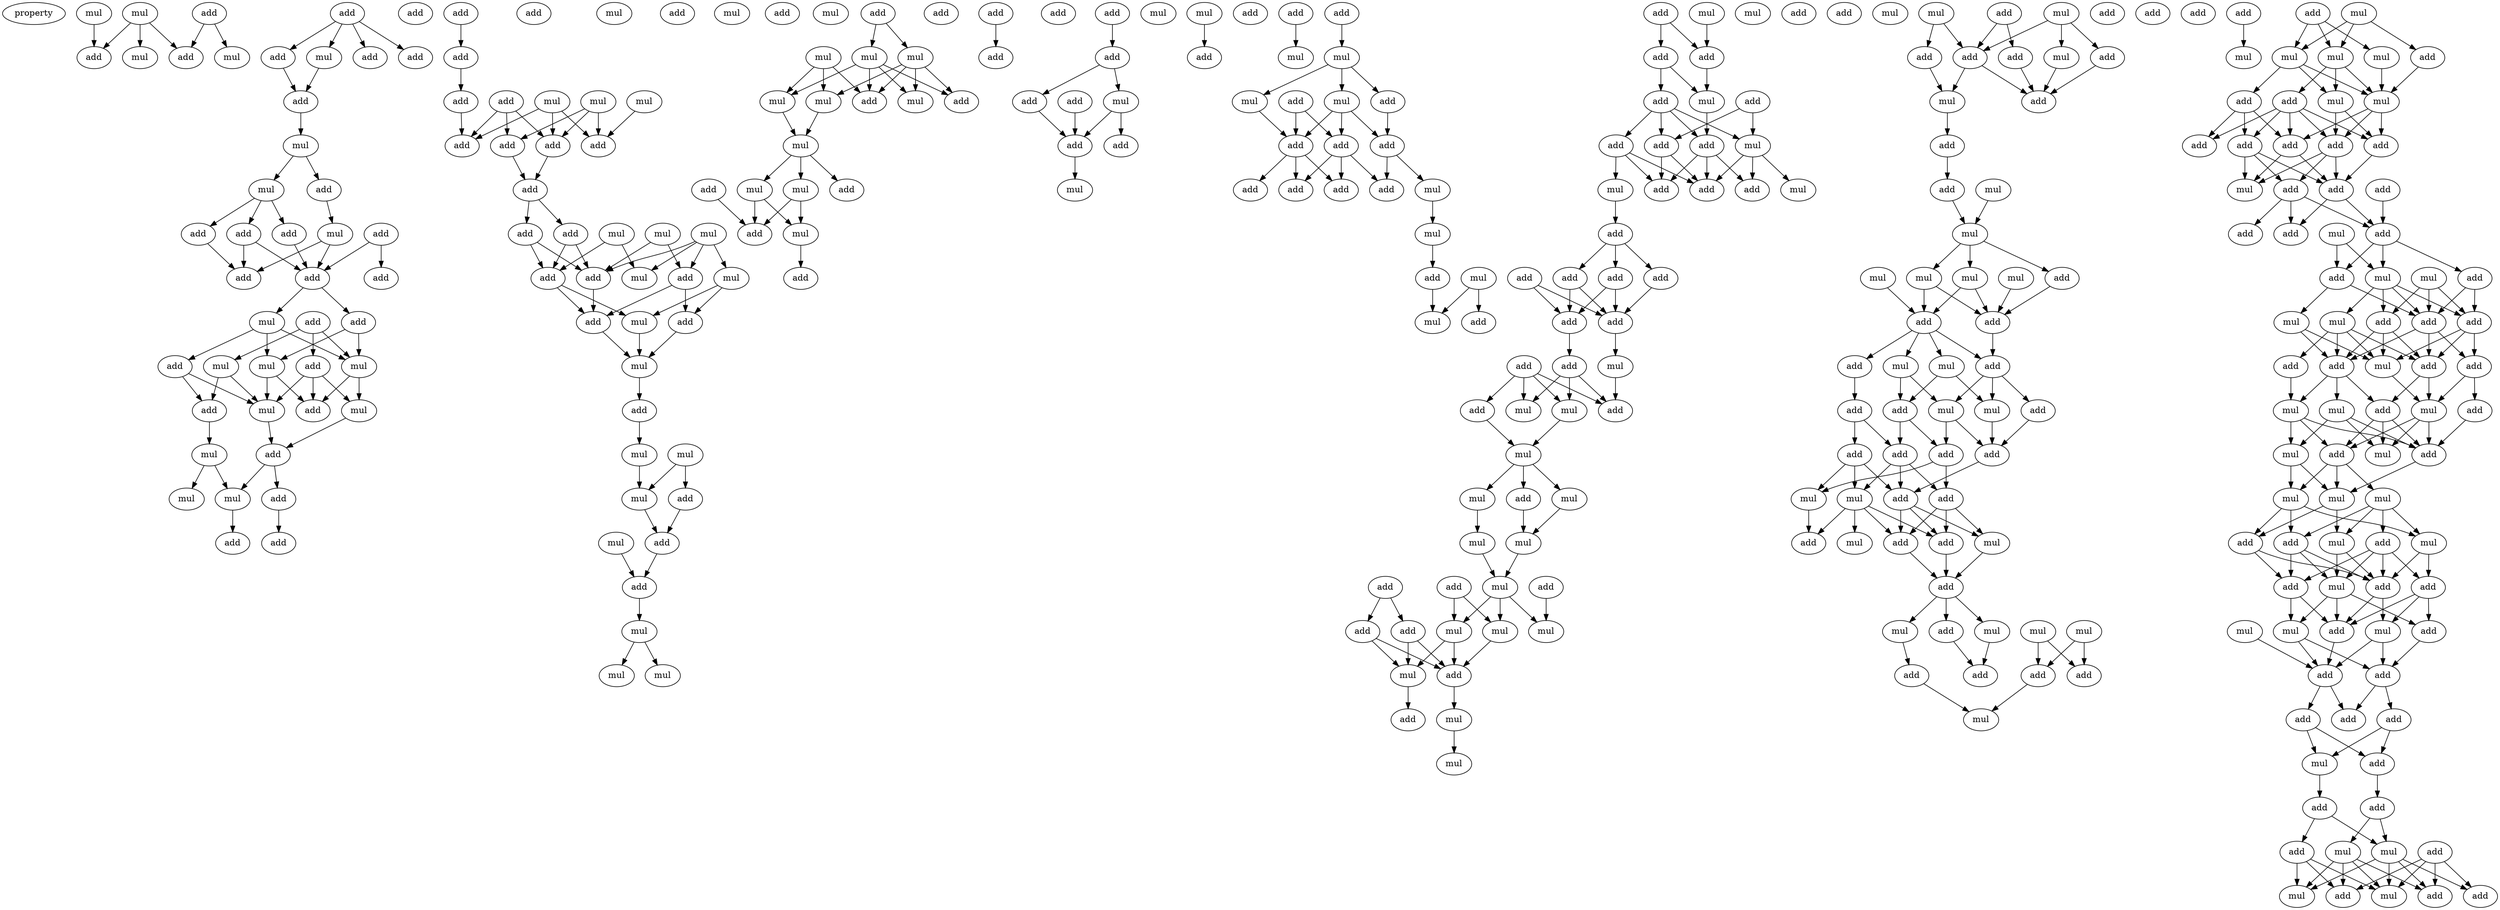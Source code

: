 digraph {
    node [fontcolor=black]
    property [mul=2,lf=1.5]
    0 [ label = mul ];
    1 [ label = add ];
    2 [ label = mul ];
    3 [ label = mul ];
    4 [ label = mul ];
    5 [ label = add ];
    6 [ label = add ];
    7 [ label = add ];
    8 [ label = add ];
    9 [ label = mul ];
    10 [ label = add ];
    11 [ label = add ];
    12 [ label = add ];
    13 [ label = add ];
    14 [ label = mul ];
    15 [ label = add ];
    16 [ label = mul ];
    17 [ label = add ];
    18 [ label = add ];
    19 [ label = add ];
    20 [ label = mul ];
    21 [ label = add ];
    22 [ label = add ];
    23 [ label = add ];
    24 [ label = add ];
    25 [ label = mul ];
    26 [ label = add ];
    27 [ label = add ];
    28 [ label = add ];
    29 [ label = mul ];
    30 [ label = mul ];
    31 [ label = mul ];
    32 [ label = add ];
    33 [ label = add ];
    34 [ label = add ];
    35 [ label = mul ];
    36 [ label = mul ];
    37 [ label = add ];
    38 [ label = mul ];
    39 [ label = mul ];
    40 [ label = add ];
    41 [ label = mul ];
    42 [ label = add ];
    43 [ label = add ];
    44 [ label = add ];
    45 [ label = add ];
    46 [ label = add ];
    47 [ label = mul ];
    48 [ label = mul ];
    49 [ label = add ];
    50 [ label = mul ];
    51 [ label = add ];
    52 [ label = add ];
    53 [ label = add ];
    54 [ label = add ];
    55 [ label = add ];
    56 [ label = add ];
    57 [ label = add ];
    58 [ label = mul ];
    59 [ label = add ];
    60 [ label = mul ];
    61 [ label = mul ];
    62 [ label = mul ];
    63 [ label = add ];
    64 [ label = add ];
    65 [ label = mul ];
    66 [ label = add ];
    67 [ label = add ];
    68 [ label = add ];
    69 [ label = mul ];
    70 [ label = mul ];
    71 [ label = add ];
    72 [ label = mul ];
    73 [ label = mul ];
    74 [ label = add ];
    75 [ label = mul ];
    76 [ label = mul ];
    77 [ label = add ];
    78 [ label = mul ];
    79 [ label = mul ];
    80 [ label = add ];
    81 [ label = add ];
    82 [ label = add ];
    83 [ label = mul ];
    84 [ label = mul ];
    85 [ label = mul ];
    86 [ label = mul ];
    87 [ label = add ];
    88 [ label = mul ];
    89 [ label = mul ];
    90 [ label = mul ];
    91 [ label = mul ];
    92 [ label = mul ];
    93 [ label = add ];
    94 [ label = add ];
    95 [ label = mul ];
    96 [ label = mul ];
    97 [ label = add ];
    98 [ label = mul ];
    99 [ label = mul ];
    100 [ label = add ];
    101 [ label = add ];
    102 [ label = add ];
    103 [ label = mul ];
    104 [ label = add ];
    105 [ label = add ];
    106 [ label = add ];
    107 [ label = add ];
    108 [ label = add ];
    109 [ label = add ];
    110 [ label = add ];
    111 [ label = add ];
    112 [ label = mul ];
    113 [ label = mul ];
    114 [ label = add ];
    115 [ label = add ];
    116 [ label = mul ];
    117 [ label = mul ];
    118 [ label = add ];
    119 [ label = add ];
    120 [ label = add ];
    121 [ label = mul ];
    122 [ label = add ];
    123 [ label = mul ];
    124 [ label = mul ];
    125 [ label = mul ];
    126 [ label = add ];
    127 [ label = add ];
    128 [ label = add ];
    129 [ label = add ];
    130 [ label = add ];
    131 [ label = mul ];
    132 [ label = add ];
    133 [ label = add ];
    134 [ label = add ];
    135 [ label = add ];
    136 [ label = mul ];
    137 [ label = add ];
    138 [ label = mul ];
    139 [ label = mul ];
    140 [ label = add ];
    141 [ label = mul ];
    142 [ label = add ];
    143 [ label = mul ];
    144 [ label = add ];
    145 [ label = add ];
    146 [ label = mul ];
    147 [ label = add ];
    148 [ label = add ];
    149 [ label = add ];
    150 [ label = mul ];
    151 [ label = add ];
    152 [ label = add ];
    153 [ label = add ];
    154 [ label = add ];
    155 [ label = add ];
    156 [ label = mul ];
    157 [ label = mul ];
    158 [ label = add ];
    159 [ label = add ];
    160 [ label = add ];
    161 [ label = add ];
    162 [ label = add ];
    163 [ label = add ];
    164 [ label = add ];
    165 [ label = add ];
    166 [ label = mul ];
    167 [ label = add ];
    168 [ label = add ];
    169 [ label = mul ];
    170 [ label = mul ];
    171 [ label = add ];
    172 [ label = add ];
    173 [ label = mul ];
    174 [ label = mul ];
    175 [ label = mul ];
    176 [ label = add ];
    177 [ label = mul ];
    178 [ label = add ];
    179 [ label = mul ];
    180 [ label = mul ];
    181 [ label = add ];
    182 [ label = add ];
    183 [ label = add ];
    184 [ label = mul ];
    185 [ label = mul ];
    186 [ label = mul ];
    187 [ label = add ];
    188 [ label = mul ];
    189 [ label = add ];
    190 [ label = mul ];
    191 [ label = add ];
    192 [ label = add ];
    193 [ label = mul ];
    194 [ label = mul ];
    195 [ label = mul ];
    196 [ label = mul ];
    197 [ label = add ];
    198 [ label = add ];
    199 [ label = add ];
    200 [ label = mul ];
    201 [ label = add ];
    202 [ label = add ];
    203 [ label = mul ];
    204 [ label = add ];
    205 [ label = add ];
    206 [ label = add ];
    207 [ label = add ];
    208 [ label = add ];
    209 [ label = mul ];
    210 [ label = mul ];
    211 [ label = mul ];
    212 [ label = mul ];
    213 [ label = mul ];
    214 [ label = add ];
    215 [ label = mul ];
    216 [ label = add ];
    217 [ label = add ];
    218 [ label = add ];
    219 [ label = mul ];
    220 [ label = mul ];
    221 [ label = add ];
    222 [ label = mul ];
    223 [ label = add ];
    224 [ label = mul ];
    225 [ label = add ];
    226 [ label = add ];
    227 [ label = add ];
    228 [ label = add ];
    229 [ label = add ];
    230 [ label = add ];
    231 [ label = mul ];
    232 [ label = mul ];
    233 [ label = add ];
    234 [ label = add ];
    235 [ label = add ];
    236 [ label = add ];
    237 [ label = mul ];
    238 [ label = mul ];
    239 [ label = add ];
    240 [ label = add ];
    241 [ label = mul ];
    242 [ label = add ];
    243 [ label = mul ];
    244 [ label = mul ];
    245 [ label = mul ];
    246 [ label = add ];
    247 [ label = add ];
    248 [ label = add ];
    249 [ label = add ];
    250 [ label = mul ];
    251 [ label = add ];
    252 [ label = add ];
    253 [ label = mul ];
    254 [ label = add ];
    255 [ label = mul ];
    256 [ label = add ];
    257 [ label = mul ];
    258 [ label = mul ];
    259 [ label = mul ];
    260 [ label = mul ];
    261 [ label = add ];
    262 [ label = mul ];
    263 [ label = add ];
    264 [ label = add ];
    265 [ label = add ];
    266 [ label = add ];
    267 [ label = add ];
    268 [ label = add ];
    269 [ label = add ];
    270 [ label = add ];
    271 [ label = mul ];
    272 [ label = add ];
    273 [ label = add ];
    274 [ label = add ];
    275 [ label = mul ];
    276 [ label = add ];
    277 [ label = add ];
    278 [ label = mul ];
    279 [ label = add ];
    280 [ label = mul ];
    281 [ label = mul ];
    282 [ label = add ];
    283 [ label = mul ];
    284 [ label = add ];
    285 [ label = add ];
    286 [ label = add ];
    287 [ label = add ];
    288 [ label = mul ];
    289 [ label = add ];
    290 [ label = add ];
    291 [ label = add ];
    292 [ label = mul ];
    293 [ label = mul ];
    294 [ label = mul ];
    295 [ label = add ];
    296 [ label = add ];
    297 [ label = mul ];
    298 [ label = mul ];
    299 [ label = add ];
    300 [ label = mul ];
    301 [ label = mul ];
    302 [ label = mul ];
    303 [ label = mul ];
    304 [ label = mul ];
    305 [ label = add ];
    306 [ label = add ];
    307 [ label = add ];
    308 [ label = add ];
    309 [ label = mul ];
    310 [ label = add ];
    311 [ label = add ];
    312 [ label = mul ];
    313 [ label = add ];
    314 [ label = add ];
    315 [ label = mul ];
    316 [ label = mul ];
    317 [ label = add ];
    318 [ label = add ];
    319 [ label = add ];
    320 [ label = add ];
    321 [ label = add ];
    322 [ label = mul ];
    323 [ label = add ];
    324 [ label = add ];
    325 [ label = add ];
    326 [ label = mul ];
    327 [ label = add ];
    328 [ label = mul ];
    329 [ label = add ];
    330 [ label = mul ];
    331 [ label = add ];
    332 [ label = add ];
    333 [ label = add ];
    334 [ label = mul ];
    0 -> 3 [ name = 0 ];
    0 -> 5 [ name = 1 ];
    0 -> 6 [ name = 2 ];
    1 -> 4 [ name = 3 ];
    1 -> 5 [ name = 4 ];
    2 -> 6 [ name = 5 ];
    7 -> 8 [ name = 6 ];
    7 -> 9 [ name = 7 ];
    7 -> 10 [ name = 8 ];
    7 -> 11 [ name = 9 ];
    8 -> 13 [ name = 10 ];
    9 -> 13 [ name = 11 ];
    13 -> 14 [ name = 12 ];
    14 -> 15 [ name = 13 ];
    14 -> 16 [ name = 14 ];
    15 -> 20 [ name = 15 ];
    16 -> 17 [ name = 16 ];
    16 -> 18 [ name = 17 ];
    16 -> 19 [ name = 18 ];
    17 -> 22 [ name = 19 ];
    18 -> 24 [ name = 20 ];
    19 -> 22 [ name = 21 ];
    19 -> 24 [ name = 22 ];
    20 -> 22 [ name = 23 ];
    20 -> 24 [ name = 24 ];
    21 -> 23 [ name = 25 ];
    21 -> 24 [ name = 26 ];
    24 -> 25 [ name = 27 ];
    24 -> 26 [ name = 28 ];
    25 -> 29 [ name = 29 ];
    25 -> 31 [ name = 30 ];
    25 -> 32 [ name = 31 ];
    26 -> 29 [ name = 32 ];
    26 -> 31 [ name = 33 ];
    27 -> 28 [ name = 34 ];
    27 -> 30 [ name = 35 ];
    27 -> 31 [ name = 36 ];
    28 -> 34 [ name = 37 ];
    28 -> 35 [ name = 38 ];
    28 -> 36 [ name = 39 ];
    29 -> 34 [ name = 40 ];
    29 -> 35 [ name = 41 ];
    30 -> 33 [ name = 42 ];
    30 -> 35 [ name = 43 ];
    31 -> 34 [ name = 44 ];
    31 -> 36 [ name = 45 ];
    32 -> 33 [ name = 46 ];
    32 -> 35 [ name = 47 ];
    33 -> 38 [ name = 48 ];
    35 -> 37 [ name = 49 ];
    36 -> 37 [ name = 50 ];
    37 -> 39 [ name = 51 ];
    37 -> 40 [ name = 52 ];
    38 -> 39 [ name = 53 ];
    38 -> 41 [ name = 54 ];
    39 -> 45 [ name = 55 ];
    40 -> 44 [ name = 56 ];
    42 -> 46 [ name = 57 ];
    46 -> 51 [ name = 58 ];
    47 -> 55 [ name = 59 ];
    48 -> 52 [ name = 60 ];
    48 -> 53 [ name = 61 ];
    48 -> 55 [ name = 62 ];
    49 -> 52 [ name = 63 ];
    49 -> 53 [ name = 64 ];
    49 -> 54 [ name = 65 ];
    50 -> 52 [ name = 66 ];
    50 -> 54 [ name = 67 ];
    50 -> 55 [ name = 68 ];
    51 -> 53 [ name = 69 ];
    52 -> 56 [ name = 70 ];
    54 -> 56 [ name = 71 ];
    56 -> 57 [ name = 72 ];
    56 -> 59 [ name = 73 ];
    57 -> 63 [ name = 74 ];
    57 -> 66 [ name = 75 ];
    58 -> 62 [ name = 76 ];
    58 -> 66 [ name = 77 ];
    59 -> 63 [ name = 78 ];
    59 -> 66 [ name = 79 ];
    60 -> 62 [ name = 80 ];
    60 -> 63 [ name = 81 ];
    60 -> 64 [ name = 82 ];
    60 -> 65 [ name = 83 ];
    61 -> 63 [ name = 84 ];
    61 -> 64 [ name = 85 ];
    63 -> 67 [ name = 86 ];
    64 -> 67 [ name = 87 ];
    64 -> 68 [ name = 88 ];
    65 -> 68 [ name = 89 ];
    65 -> 69 [ name = 90 ];
    66 -> 67 [ name = 91 ];
    66 -> 69 [ name = 92 ];
    67 -> 70 [ name = 93 ];
    68 -> 70 [ name = 94 ];
    69 -> 70 [ name = 95 ];
    70 -> 71 [ name = 96 ];
    71 -> 73 [ name = 97 ];
    73 -> 76 [ name = 98 ];
    75 -> 76 [ name = 99 ];
    75 -> 77 [ name = 100 ];
    76 -> 80 [ name = 101 ];
    77 -> 80 [ name = 102 ];
    79 -> 82 [ name = 103 ];
    80 -> 82 [ name = 104 ];
    82 -> 83 [ name = 105 ];
    83 -> 85 [ name = 106 ];
    83 -> 86 [ name = 107 ];
    87 -> 88 [ name = 108 ];
    87 -> 90 [ name = 109 ];
    88 -> 91 [ name = 110 ];
    88 -> 92 [ name = 111 ];
    88 -> 93 [ name = 112 ];
    88 -> 94 [ name = 113 ];
    89 -> 91 [ name = 114 ];
    89 -> 93 [ name = 115 ];
    89 -> 95 [ name = 116 ];
    90 -> 92 [ name = 117 ];
    90 -> 93 [ name = 118 ];
    90 -> 94 [ name = 119 ];
    90 -> 95 [ name = 120 ];
    91 -> 96 [ name = 121 ];
    95 -> 96 [ name = 122 ];
    96 -> 98 [ name = 123 ];
    96 -> 99 [ name = 124 ];
    96 -> 101 [ name = 125 ];
    98 -> 102 [ name = 126 ];
    98 -> 103 [ name = 127 ];
    99 -> 102 [ name = 128 ];
    99 -> 103 [ name = 129 ];
    100 -> 102 [ name = 130 ];
    103 -> 105 [ name = 131 ];
    104 -> 108 [ name = 132 ];
    107 -> 109 [ name = 133 ];
    109 -> 111 [ name = 134 ];
    109 -> 112 [ name = 135 ];
    110 -> 115 [ name = 136 ];
    111 -> 115 [ name = 137 ];
    112 -> 114 [ name = 138 ];
    112 -> 115 [ name = 139 ];
    115 -> 116 [ name = 140 ];
    117 -> 119 [ name = 141 ];
    120 -> 121 [ name = 142 ];
    122 -> 123 [ name = 143 ];
    123 -> 124 [ name = 144 ];
    123 -> 125 [ name = 145 ];
    123 -> 126 [ name = 146 ];
    124 -> 128 [ name = 147 ];
    124 -> 129 [ name = 148 ];
    124 -> 130 [ name = 149 ];
    125 -> 130 [ name = 150 ];
    126 -> 128 [ name = 151 ];
    127 -> 129 [ name = 152 ];
    127 -> 130 [ name = 153 ];
    128 -> 131 [ name = 154 ];
    128 -> 135 [ name = 155 ];
    129 -> 133 [ name = 156 ];
    129 -> 134 [ name = 157 ];
    129 -> 135 [ name = 158 ];
    130 -> 132 [ name = 159 ];
    130 -> 133 [ name = 160 ];
    130 -> 134 [ name = 161 ];
    131 -> 136 [ name = 162 ];
    136 -> 137 [ name = 163 ];
    137 -> 139 [ name = 164 ];
    138 -> 139 [ name = 165 ];
    138 -> 140 [ name = 166 ];
    141 -> 144 [ name = 167 ];
    142 -> 144 [ name = 168 ];
    142 -> 145 [ name = 169 ];
    144 -> 146 [ name = 170 ];
    145 -> 146 [ name = 171 ];
    145 -> 148 [ name = 172 ];
    146 -> 149 [ name = 173 ];
    147 -> 150 [ name = 174 ];
    147 -> 151 [ name = 175 ];
    148 -> 149 [ name = 176 ];
    148 -> 150 [ name = 177 ];
    148 -> 151 [ name = 178 ];
    148 -> 152 [ name = 179 ];
    149 -> 153 [ name = 180 ];
    149 -> 154 [ name = 181 ];
    149 -> 155 [ name = 182 ];
    150 -> 154 [ name = 183 ];
    150 -> 155 [ name = 184 ];
    150 -> 157 [ name = 185 ];
    151 -> 153 [ name = 186 ];
    151 -> 154 [ name = 187 ];
    152 -> 153 [ name = 188 ];
    152 -> 154 [ name = 189 ];
    152 -> 156 [ name = 190 ];
    156 -> 158 [ name = 191 ];
    158 -> 160 [ name = 192 ];
    158 -> 161 [ name = 193 ];
    158 -> 162 [ name = 194 ];
    159 -> 163 [ name = 195 ];
    159 -> 164 [ name = 196 ];
    160 -> 163 [ name = 197 ];
    160 -> 164 [ name = 198 ];
    161 -> 164 [ name = 199 ];
    162 -> 163 [ name = 200 ];
    162 -> 164 [ name = 201 ];
    163 -> 167 [ name = 202 ];
    164 -> 166 [ name = 203 ];
    165 -> 168 [ name = 204 ];
    165 -> 169 [ name = 205 ];
    165 -> 170 [ name = 206 ];
    165 -> 172 [ name = 207 ];
    166 -> 172 [ name = 208 ];
    167 -> 169 [ name = 209 ];
    167 -> 170 [ name = 210 ];
    167 -> 172 [ name = 211 ];
    168 -> 173 [ name = 212 ];
    169 -> 173 [ name = 213 ];
    173 -> 174 [ name = 214 ];
    173 -> 175 [ name = 215 ];
    173 -> 178 [ name = 216 ];
    174 -> 180 [ name = 217 ];
    175 -> 179 [ name = 218 ];
    178 -> 180 [ name = 219 ];
    179 -> 184 [ name = 220 ];
    180 -> 184 [ name = 221 ];
    181 -> 187 [ name = 222 ];
    181 -> 189 [ name = 223 ];
    182 -> 185 [ name = 224 ];
    182 -> 188 [ name = 225 ];
    183 -> 186 [ name = 226 ];
    184 -> 185 [ name = 227 ];
    184 -> 186 [ name = 228 ];
    184 -> 188 [ name = 229 ];
    185 -> 190 [ name = 230 ];
    185 -> 191 [ name = 231 ];
    187 -> 190 [ name = 232 ];
    187 -> 191 [ name = 233 ];
    188 -> 191 [ name = 234 ];
    189 -> 190 [ name = 235 ];
    189 -> 191 [ name = 236 ];
    190 -> 192 [ name = 237 ];
    191 -> 193 [ name = 238 ];
    193 -> 194 [ name = 239 ];
    195 -> 198 [ name = 240 ];
    195 -> 202 [ name = 241 ];
    196 -> 199 [ name = 242 ];
    196 -> 200 [ name = 243 ];
    196 -> 202 [ name = 244 ];
    197 -> 201 [ name = 245 ];
    197 -> 202 [ name = 246 ];
    198 -> 203 [ name = 247 ];
    199 -> 204 [ name = 248 ];
    200 -> 204 [ name = 249 ];
    201 -> 204 [ name = 250 ];
    202 -> 203 [ name = 251 ];
    202 -> 204 [ name = 252 ];
    203 -> 205 [ name = 253 ];
    205 -> 208 [ name = 254 ];
    208 -> 210 [ name = 255 ];
    209 -> 210 [ name = 256 ];
    210 -> 212 [ name = 257 ];
    210 -> 213 [ name = 258 ];
    210 -> 214 [ name = 259 ];
    211 -> 216 [ name = 260 ];
    212 -> 216 [ name = 261 ];
    212 -> 217 [ name = 262 ];
    213 -> 216 [ name = 263 ];
    213 -> 217 [ name = 264 ];
    214 -> 217 [ name = 265 ];
    215 -> 217 [ name = 266 ];
    216 -> 218 [ name = 267 ];
    216 -> 219 [ name = 268 ];
    216 -> 220 [ name = 269 ];
    216 -> 221 [ name = 270 ];
    217 -> 221 [ name = 271 ];
    218 -> 226 [ name = 272 ];
    219 -> 222 [ name = 273 ];
    219 -> 223 [ name = 274 ];
    220 -> 223 [ name = 275 ];
    220 -> 224 [ name = 276 ];
    221 -> 222 [ name = 277 ];
    221 -> 224 [ name = 278 ];
    221 -> 225 [ name = 279 ];
    222 -> 227 [ name = 280 ];
    222 -> 230 [ name = 281 ];
    223 -> 227 [ name = 282 ];
    223 -> 228 [ name = 283 ];
    224 -> 230 [ name = 284 ];
    225 -> 230 [ name = 285 ];
    226 -> 228 [ name = 286 ];
    226 -> 229 [ name = 287 ];
    227 -> 232 [ name = 288 ];
    227 -> 233 [ name = 289 ];
    228 -> 231 [ name = 290 ];
    228 -> 233 [ name = 291 ];
    228 -> 234 [ name = 292 ];
    229 -> 231 [ name = 293 ];
    229 -> 232 [ name = 294 ];
    229 -> 234 [ name = 295 ];
    230 -> 234 [ name = 296 ];
    231 -> 235 [ name = 297 ];
    231 -> 236 [ name = 298 ];
    231 -> 237 [ name = 299 ];
    231 -> 239 [ name = 300 ];
    232 -> 236 [ name = 301 ];
    233 -> 235 [ name = 302 ];
    233 -> 238 [ name = 303 ];
    233 -> 239 [ name = 304 ];
    234 -> 235 [ name = 305 ];
    234 -> 238 [ name = 306 ];
    234 -> 239 [ name = 307 ];
    235 -> 240 [ name = 308 ];
    238 -> 240 [ name = 309 ];
    239 -> 240 [ name = 310 ];
    240 -> 241 [ name = 311 ];
    240 -> 242 [ name = 312 ];
    240 -> 244 [ name = 313 ];
    241 -> 249 [ name = 314 ];
    242 -> 249 [ name = 315 ];
    243 -> 246 [ name = 316 ];
    243 -> 248 [ name = 317 ];
    244 -> 247 [ name = 318 ];
    245 -> 246 [ name = 319 ];
    245 -> 248 [ name = 320 ];
    247 -> 250 [ name = 321 ];
    248 -> 250 [ name = 322 ];
    252 -> 253 [ name = 323 ];
    254 -> 257 [ name = 324 ];
    254 -> 258 [ name = 325 ];
    254 -> 259 [ name = 326 ];
    255 -> 256 [ name = 327 ];
    255 -> 257 [ name = 328 ];
    255 -> 259 [ name = 329 ];
    256 -> 262 [ name = 330 ];
    257 -> 260 [ name = 331 ];
    257 -> 261 [ name = 332 ];
    257 -> 262 [ name = 333 ];
    258 -> 262 [ name = 334 ];
    259 -> 260 [ name = 335 ];
    259 -> 262 [ name = 336 ];
    259 -> 263 [ name = 337 ];
    260 -> 265 [ name = 338 ];
    260 -> 267 [ name = 339 ];
    261 -> 264 [ name = 340 ];
    261 -> 265 [ name = 341 ];
    261 -> 266 [ name = 342 ];
    261 -> 267 [ name = 343 ];
    261 -> 268 [ name = 344 ];
    262 -> 265 [ name = 345 ];
    262 -> 266 [ name = 346 ];
    262 -> 267 [ name = 347 ];
    263 -> 264 [ name = 348 ];
    263 -> 266 [ name = 349 ];
    263 -> 268 [ name = 350 ];
    265 -> 269 [ name = 351 ];
    266 -> 269 [ name = 352 ];
    266 -> 271 [ name = 353 ];
    267 -> 269 [ name = 354 ];
    267 -> 271 [ name = 355 ];
    267 -> 272 [ name = 356 ];
    268 -> 269 [ name = 357 ];
    268 -> 271 [ name = 358 ];
    268 -> 272 [ name = 359 ];
    269 -> 273 [ name = 360 ];
    269 -> 276 [ name = 361 ];
    270 -> 276 [ name = 362 ];
    272 -> 273 [ name = 363 ];
    272 -> 274 [ name = 364 ];
    272 -> 276 [ name = 365 ];
    275 -> 277 [ name = 366 ];
    275 -> 278 [ name = 367 ];
    276 -> 277 [ name = 368 ];
    276 -> 278 [ name = 369 ];
    276 -> 279 [ name = 370 ];
    277 -> 281 [ name = 371 ];
    277 -> 285 [ name = 372 ];
    278 -> 282 [ name = 373 ];
    278 -> 283 [ name = 374 ];
    278 -> 284 [ name = 375 ];
    278 -> 285 [ name = 376 ];
    279 -> 282 [ name = 377 ];
    279 -> 285 [ name = 378 ];
    280 -> 282 [ name = 379 ];
    280 -> 284 [ name = 380 ];
    280 -> 285 [ name = 381 ];
    281 -> 287 [ name = 382 ];
    281 -> 288 [ name = 383 ];
    282 -> 286 [ name = 384 ];
    282 -> 288 [ name = 385 ];
    282 -> 290 [ name = 386 ];
    283 -> 286 [ name = 387 ];
    283 -> 287 [ name = 388 ];
    283 -> 288 [ name = 389 ];
    283 -> 289 [ name = 390 ];
    284 -> 286 [ name = 391 ];
    284 -> 287 [ name = 392 ];
    284 -> 288 [ name = 393 ];
    285 -> 286 [ name = 394 ];
    285 -> 287 [ name = 395 ];
    285 -> 290 [ name = 396 ];
    286 -> 291 [ name = 397 ];
    286 -> 294 [ name = 398 ];
    287 -> 291 [ name = 399 ];
    287 -> 292 [ name = 400 ];
    287 -> 293 [ name = 401 ];
    288 -> 294 [ name = 402 ];
    289 -> 293 [ name = 403 ];
    290 -> 294 [ name = 404 ];
    290 -> 295 [ name = 405 ];
    291 -> 296 [ name = 406 ];
    291 -> 297 [ name = 407 ];
    291 -> 299 [ name = 408 ];
    292 -> 296 [ name = 409 ];
    292 -> 297 [ name = 410 ];
    292 -> 298 [ name = 411 ];
    293 -> 296 [ name = 412 ];
    293 -> 298 [ name = 413 ];
    293 -> 299 [ name = 414 ];
    294 -> 296 [ name = 415 ];
    294 -> 297 [ name = 416 ];
    294 -> 299 [ name = 417 ];
    295 -> 296 [ name = 418 ];
    296 -> 300 [ name = 419 ];
    298 -> 300 [ name = 420 ];
    298 -> 302 [ name = 421 ];
    299 -> 300 [ name = 422 ];
    299 -> 301 [ name = 423 ];
    299 -> 302 [ name = 424 ];
    300 -> 304 [ name = 425 ];
    300 -> 307 [ name = 426 ];
    301 -> 303 [ name = 427 ];
    301 -> 304 [ name = 428 ];
    301 -> 305 [ name = 429 ];
    301 -> 306 [ name = 430 ];
    302 -> 303 [ name = 431 ];
    302 -> 306 [ name = 432 ];
    302 -> 307 [ name = 433 ];
    303 -> 308 [ name = 434 ];
    303 -> 311 [ name = 435 ];
    304 -> 309 [ name = 436 ];
    304 -> 311 [ name = 437 ];
    305 -> 308 [ name = 438 ];
    305 -> 309 [ name = 439 ];
    305 -> 310 [ name = 440 ];
    305 -> 311 [ name = 441 ];
    306 -> 309 [ name = 442 ];
    306 -> 310 [ name = 443 ];
    306 -> 311 [ name = 444 ];
    307 -> 310 [ name = 445 ];
    307 -> 311 [ name = 446 ];
    308 -> 313 [ name = 447 ];
    308 -> 314 [ name = 448 ];
    308 -> 316 [ name = 449 ];
    309 -> 313 [ name = 450 ];
    309 -> 314 [ name = 451 ];
    309 -> 315 [ name = 452 ];
    310 -> 313 [ name = 453 ];
    310 -> 315 [ name = 454 ];
    311 -> 313 [ name = 455 ];
    311 -> 316 [ name = 456 ];
    312 -> 317 [ name = 457 ];
    313 -> 317 [ name = 458 ];
    314 -> 318 [ name = 459 ];
    315 -> 317 [ name = 460 ];
    315 -> 318 [ name = 461 ];
    316 -> 317 [ name = 462 ];
    316 -> 318 [ name = 463 ];
    317 -> 320 [ name = 464 ];
    317 -> 321 [ name = 465 ];
    318 -> 319 [ name = 466 ];
    318 -> 321 [ name = 467 ];
    319 -> 322 [ name = 468 ];
    319 -> 323 [ name = 469 ];
    320 -> 322 [ name = 470 ];
    320 -> 323 [ name = 471 ];
    322 -> 324 [ name = 472 ];
    323 -> 325 [ name = 473 ];
    324 -> 328 [ name = 474 ];
    324 -> 329 [ name = 475 ];
    325 -> 326 [ name = 476 ];
    325 -> 328 [ name = 477 ];
    326 -> 330 [ name = 478 ];
    326 -> 332 [ name = 479 ];
    326 -> 333 [ name = 480 ];
    326 -> 334 [ name = 481 ];
    327 -> 331 [ name = 482 ];
    327 -> 332 [ name = 483 ];
    327 -> 333 [ name = 484 ];
    327 -> 334 [ name = 485 ];
    328 -> 330 [ name = 486 ];
    328 -> 331 [ name = 487 ];
    328 -> 332 [ name = 488 ];
    328 -> 334 [ name = 489 ];
    329 -> 330 [ name = 490 ];
    329 -> 333 [ name = 491 ];
    329 -> 334 [ name = 492 ];
}
